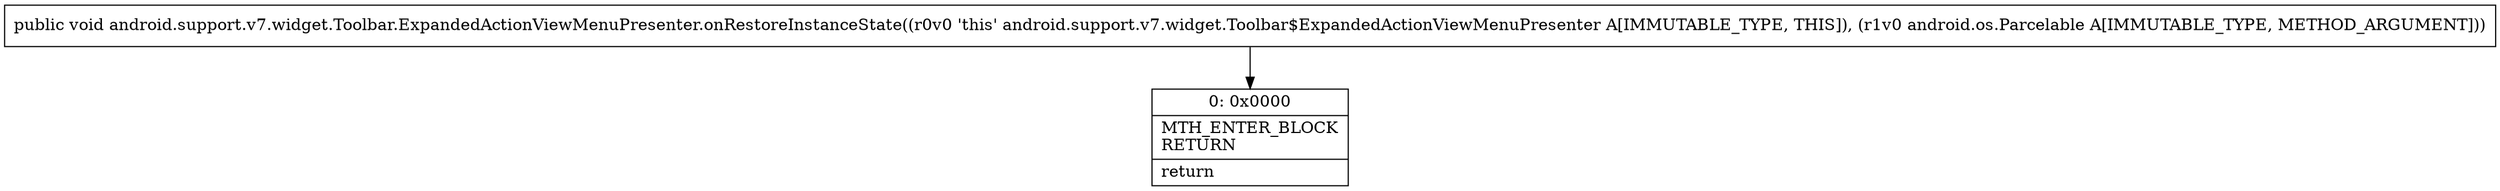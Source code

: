 digraph "CFG forandroid.support.v7.widget.Toolbar.ExpandedActionViewMenuPresenter.onRestoreInstanceState(Landroid\/os\/Parcelable;)V" {
Node_0 [shape=record,label="{0\:\ 0x0000|MTH_ENTER_BLOCK\lRETURN\l|return\l}"];
MethodNode[shape=record,label="{public void android.support.v7.widget.Toolbar.ExpandedActionViewMenuPresenter.onRestoreInstanceState((r0v0 'this' android.support.v7.widget.Toolbar$ExpandedActionViewMenuPresenter A[IMMUTABLE_TYPE, THIS]), (r1v0 android.os.Parcelable A[IMMUTABLE_TYPE, METHOD_ARGUMENT])) }"];
MethodNode -> Node_0;
}

